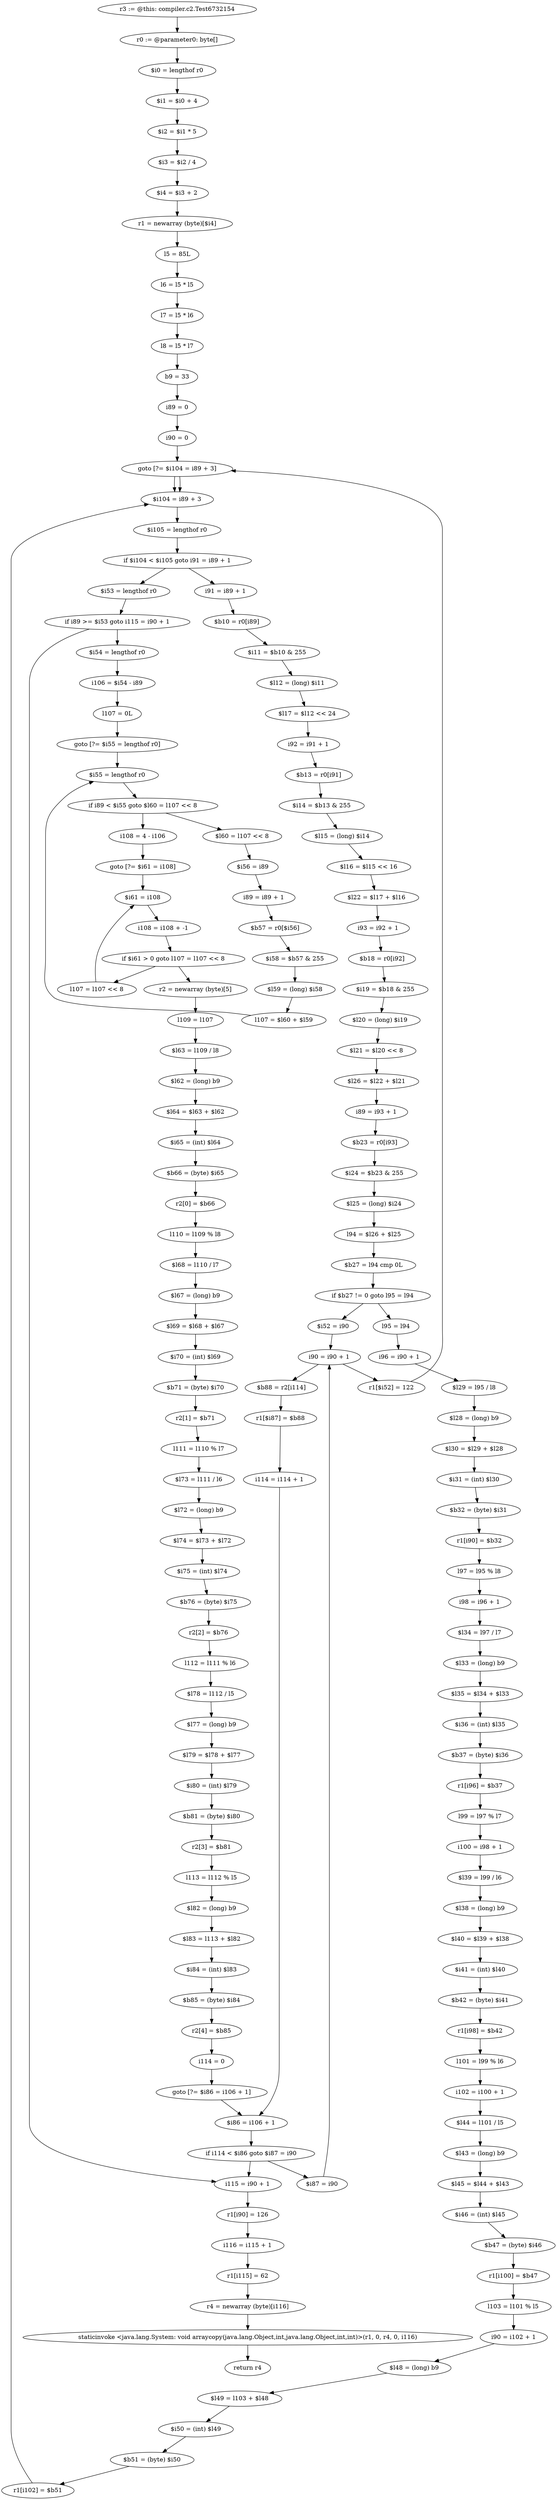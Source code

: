 digraph "unitGraph" {
    "r3 := @this: compiler.c2.Test6732154"
    "r0 := @parameter0: byte[]"
    "$i0 = lengthof r0"
    "$i1 = $i0 + 4"
    "$i2 = $i1 * 5"
    "$i3 = $i2 / 4"
    "$i4 = $i3 + 2"
    "r1 = newarray (byte)[$i4]"
    "l5 = 85L"
    "l6 = l5 * l5"
    "l7 = l5 * l6"
    "l8 = l5 * l7"
    "b9 = 33"
    "i89 = 0"
    "i90 = 0"
    "goto [?= $i104 = i89 + 3]"
    "i91 = i89 + 1"
    "$b10 = r0[i89]"
    "$i11 = $b10 & 255"
    "$l12 = (long) $i11"
    "$l17 = $l12 << 24"
    "i92 = i91 + 1"
    "$b13 = r0[i91]"
    "$i14 = $b13 & 255"
    "$l15 = (long) $i14"
    "$l16 = $l15 << 16"
    "$l22 = $l17 + $l16"
    "i93 = i92 + 1"
    "$b18 = r0[i92]"
    "$i19 = $b18 & 255"
    "$l20 = (long) $i19"
    "$l21 = $l20 << 8"
    "$l26 = $l22 + $l21"
    "i89 = i93 + 1"
    "$b23 = r0[i93]"
    "$i24 = $b23 & 255"
    "$l25 = (long) $i24"
    "l94 = $l26 + $l25"
    "$b27 = l94 cmp 0L"
    "if $b27 != 0 goto l95 = l94"
    "$i52 = i90"
    "i90 = i90 + 1"
    "r1[$i52] = 122"
    "l95 = l94"
    "i96 = i90 + 1"
    "$l29 = l95 / l8"
    "$l28 = (long) b9"
    "$l30 = $l29 + $l28"
    "$i31 = (int) $l30"
    "$b32 = (byte) $i31"
    "r1[i90] = $b32"
    "l97 = l95 % l8"
    "i98 = i96 + 1"
    "$l34 = l97 / l7"
    "$l33 = (long) b9"
    "$l35 = $l34 + $l33"
    "$i36 = (int) $l35"
    "$b37 = (byte) $i36"
    "r1[i96] = $b37"
    "l99 = l97 % l7"
    "i100 = i98 + 1"
    "$l39 = l99 / l6"
    "$l38 = (long) b9"
    "$l40 = $l39 + $l38"
    "$i41 = (int) $l40"
    "$b42 = (byte) $i41"
    "r1[i98] = $b42"
    "l101 = l99 % l6"
    "i102 = i100 + 1"
    "$l44 = l101 / l5"
    "$l43 = (long) b9"
    "$l45 = $l44 + $l43"
    "$i46 = (int) $l45"
    "$b47 = (byte) $i46"
    "r1[i100] = $b47"
    "l103 = l101 % l5"
    "i90 = i102 + 1"
    "$l48 = (long) b9"
    "$l49 = l103 + $l48"
    "$i50 = (int) $l49"
    "$b51 = (byte) $i50"
    "r1[i102] = $b51"
    "$i104 = i89 + 3"
    "$i105 = lengthof r0"
    "if $i104 < $i105 goto i91 = i89 + 1"
    "$i53 = lengthof r0"
    "if i89 >= $i53 goto i115 = i90 + 1"
    "$i54 = lengthof r0"
    "i106 = $i54 - i89"
    "l107 = 0L"
    "goto [?= $i55 = lengthof r0]"
    "$l60 = l107 << 8"
    "$i56 = i89"
    "i89 = i89 + 1"
    "$b57 = r0[$i56]"
    "$i58 = $b57 & 255"
    "$l59 = (long) $i58"
    "l107 = $l60 + $l59"
    "$i55 = lengthof r0"
    "if i89 < $i55 goto $l60 = l107 << 8"
    "i108 = 4 - i106"
    "goto [?= $i61 = i108]"
    "l107 = l107 << 8"
    "$i61 = i108"
    "i108 = i108 + -1"
    "if $i61 > 0 goto l107 = l107 << 8"
    "r2 = newarray (byte)[5]"
    "l109 = l107"
    "$l63 = l109 / l8"
    "$l62 = (long) b9"
    "$l64 = $l63 + $l62"
    "$i65 = (int) $l64"
    "$b66 = (byte) $i65"
    "r2[0] = $b66"
    "l110 = l109 % l8"
    "$l68 = l110 / l7"
    "$l67 = (long) b9"
    "$l69 = $l68 + $l67"
    "$i70 = (int) $l69"
    "$b71 = (byte) $i70"
    "r2[1] = $b71"
    "l111 = l110 % l7"
    "$l73 = l111 / l6"
    "$l72 = (long) b9"
    "$l74 = $l73 + $l72"
    "$i75 = (int) $l74"
    "$b76 = (byte) $i75"
    "r2[2] = $b76"
    "l112 = l111 % l6"
    "$l78 = l112 / l5"
    "$l77 = (long) b9"
    "$l79 = $l78 + $l77"
    "$i80 = (int) $l79"
    "$b81 = (byte) $i80"
    "r2[3] = $b81"
    "l113 = l112 % l5"
    "$l82 = (long) b9"
    "$l83 = l113 + $l82"
    "$i84 = (int) $l83"
    "$b85 = (byte) $i84"
    "r2[4] = $b85"
    "i114 = 0"
    "goto [?= $i86 = i106 + 1]"
    "$i87 = i90"
    "$b88 = r2[i114]"
    "r1[$i87] = $b88"
    "i114 = i114 + 1"
    "$i86 = i106 + 1"
    "if i114 < $i86 goto $i87 = i90"
    "i115 = i90 + 1"
    "r1[i90] = 126"
    "i116 = i115 + 1"
    "r1[i115] = 62"
    "r4 = newarray (byte)[i116]"
    "staticinvoke <java.lang.System: void arraycopy(java.lang.Object,int,java.lang.Object,int,int)>(r1, 0, r4, 0, i116)"
    "return r4"
    "r3 := @this: compiler.c2.Test6732154"->"r0 := @parameter0: byte[]";
    "r0 := @parameter0: byte[]"->"$i0 = lengthof r0";
    "$i0 = lengthof r0"->"$i1 = $i0 + 4";
    "$i1 = $i0 + 4"->"$i2 = $i1 * 5";
    "$i2 = $i1 * 5"->"$i3 = $i2 / 4";
    "$i3 = $i2 / 4"->"$i4 = $i3 + 2";
    "$i4 = $i3 + 2"->"r1 = newarray (byte)[$i4]";
    "r1 = newarray (byte)[$i4]"->"l5 = 85L";
    "l5 = 85L"->"l6 = l5 * l5";
    "l6 = l5 * l5"->"l7 = l5 * l6";
    "l7 = l5 * l6"->"l8 = l5 * l7";
    "l8 = l5 * l7"->"b9 = 33";
    "b9 = 33"->"i89 = 0";
    "i89 = 0"->"i90 = 0";
    "i90 = 0"->"goto [?= $i104 = i89 + 3]";
    "goto [?= $i104 = i89 + 3]"->"$i104 = i89 + 3";
    "i91 = i89 + 1"->"$b10 = r0[i89]";
    "$b10 = r0[i89]"->"$i11 = $b10 & 255";
    "$i11 = $b10 & 255"->"$l12 = (long) $i11";
    "$l12 = (long) $i11"->"$l17 = $l12 << 24";
    "$l17 = $l12 << 24"->"i92 = i91 + 1";
    "i92 = i91 + 1"->"$b13 = r0[i91]";
    "$b13 = r0[i91]"->"$i14 = $b13 & 255";
    "$i14 = $b13 & 255"->"$l15 = (long) $i14";
    "$l15 = (long) $i14"->"$l16 = $l15 << 16";
    "$l16 = $l15 << 16"->"$l22 = $l17 + $l16";
    "$l22 = $l17 + $l16"->"i93 = i92 + 1";
    "i93 = i92 + 1"->"$b18 = r0[i92]";
    "$b18 = r0[i92]"->"$i19 = $b18 & 255";
    "$i19 = $b18 & 255"->"$l20 = (long) $i19";
    "$l20 = (long) $i19"->"$l21 = $l20 << 8";
    "$l21 = $l20 << 8"->"$l26 = $l22 + $l21";
    "$l26 = $l22 + $l21"->"i89 = i93 + 1";
    "i89 = i93 + 1"->"$b23 = r0[i93]";
    "$b23 = r0[i93]"->"$i24 = $b23 & 255";
    "$i24 = $b23 & 255"->"$l25 = (long) $i24";
    "$l25 = (long) $i24"->"l94 = $l26 + $l25";
    "l94 = $l26 + $l25"->"$b27 = l94 cmp 0L";
    "$b27 = l94 cmp 0L"->"if $b27 != 0 goto l95 = l94";
    "if $b27 != 0 goto l95 = l94"->"$i52 = i90";
    "if $b27 != 0 goto l95 = l94"->"l95 = l94";
    "$i52 = i90"->"i90 = i90 + 1";
    "i90 = i90 + 1"->"r1[$i52] = 122";
    "r1[$i52] = 122"->"goto [?= $i104 = i89 + 3]";
    "goto [?= $i104 = i89 + 3]"->"$i104 = i89 + 3";
    "l95 = l94"->"i96 = i90 + 1";
    "i96 = i90 + 1"->"$l29 = l95 / l8";
    "$l29 = l95 / l8"->"$l28 = (long) b9";
    "$l28 = (long) b9"->"$l30 = $l29 + $l28";
    "$l30 = $l29 + $l28"->"$i31 = (int) $l30";
    "$i31 = (int) $l30"->"$b32 = (byte) $i31";
    "$b32 = (byte) $i31"->"r1[i90] = $b32";
    "r1[i90] = $b32"->"l97 = l95 % l8";
    "l97 = l95 % l8"->"i98 = i96 + 1";
    "i98 = i96 + 1"->"$l34 = l97 / l7";
    "$l34 = l97 / l7"->"$l33 = (long) b9";
    "$l33 = (long) b9"->"$l35 = $l34 + $l33";
    "$l35 = $l34 + $l33"->"$i36 = (int) $l35";
    "$i36 = (int) $l35"->"$b37 = (byte) $i36";
    "$b37 = (byte) $i36"->"r1[i96] = $b37";
    "r1[i96] = $b37"->"l99 = l97 % l7";
    "l99 = l97 % l7"->"i100 = i98 + 1";
    "i100 = i98 + 1"->"$l39 = l99 / l6";
    "$l39 = l99 / l6"->"$l38 = (long) b9";
    "$l38 = (long) b9"->"$l40 = $l39 + $l38";
    "$l40 = $l39 + $l38"->"$i41 = (int) $l40";
    "$i41 = (int) $l40"->"$b42 = (byte) $i41";
    "$b42 = (byte) $i41"->"r1[i98] = $b42";
    "r1[i98] = $b42"->"l101 = l99 % l6";
    "l101 = l99 % l6"->"i102 = i100 + 1";
    "i102 = i100 + 1"->"$l44 = l101 / l5";
    "$l44 = l101 / l5"->"$l43 = (long) b9";
    "$l43 = (long) b9"->"$l45 = $l44 + $l43";
    "$l45 = $l44 + $l43"->"$i46 = (int) $l45";
    "$i46 = (int) $l45"->"$b47 = (byte) $i46";
    "$b47 = (byte) $i46"->"r1[i100] = $b47";
    "r1[i100] = $b47"->"l103 = l101 % l5";
    "l103 = l101 % l5"->"i90 = i102 + 1";
    "i90 = i102 + 1"->"$l48 = (long) b9";
    "$l48 = (long) b9"->"$l49 = l103 + $l48";
    "$l49 = l103 + $l48"->"$i50 = (int) $l49";
    "$i50 = (int) $l49"->"$b51 = (byte) $i50";
    "$b51 = (byte) $i50"->"r1[i102] = $b51";
    "r1[i102] = $b51"->"$i104 = i89 + 3";
    "$i104 = i89 + 3"->"$i105 = lengthof r0";
    "$i105 = lengthof r0"->"if $i104 < $i105 goto i91 = i89 + 1";
    "if $i104 < $i105 goto i91 = i89 + 1"->"$i53 = lengthof r0";
    "if $i104 < $i105 goto i91 = i89 + 1"->"i91 = i89 + 1";
    "$i53 = lengthof r0"->"if i89 >= $i53 goto i115 = i90 + 1";
    "if i89 >= $i53 goto i115 = i90 + 1"->"$i54 = lengthof r0";
    "if i89 >= $i53 goto i115 = i90 + 1"->"i115 = i90 + 1";
    "$i54 = lengthof r0"->"i106 = $i54 - i89";
    "i106 = $i54 - i89"->"l107 = 0L";
    "l107 = 0L"->"goto [?= $i55 = lengthof r0]";
    "goto [?= $i55 = lengthof r0]"->"$i55 = lengthof r0";
    "$l60 = l107 << 8"->"$i56 = i89";
    "$i56 = i89"->"i89 = i89 + 1";
    "i89 = i89 + 1"->"$b57 = r0[$i56]";
    "$b57 = r0[$i56]"->"$i58 = $b57 & 255";
    "$i58 = $b57 & 255"->"$l59 = (long) $i58";
    "$l59 = (long) $i58"->"l107 = $l60 + $l59";
    "l107 = $l60 + $l59"->"$i55 = lengthof r0";
    "$i55 = lengthof r0"->"if i89 < $i55 goto $l60 = l107 << 8";
    "if i89 < $i55 goto $l60 = l107 << 8"->"i108 = 4 - i106";
    "if i89 < $i55 goto $l60 = l107 << 8"->"$l60 = l107 << 8";
    "i108 = 4 - i106"->"goto [?= $i61 = i108]";
    "goto [?= $i61 = i108]"->"$i61 = i108";
    "l107 = l107 << 8"->"$i61 = i108";
    "$i61 = i108"->"i108 = i108 + -1";
    "i108 = i108 + -1"->"if $i61 > 0 goto l107 = l107 << 8";
    "if $i61 > 0 goto l107 = l107 << 8"->"r2 = newarray (byte)[5]";
    "if $i61 > 0 goto l107 = l107 << 8"->"l107 = l107 << 8";
    "r2 = newarray (byte)[5]"->"l109 = l107";
    "l109 = l107"->"$l63 = l109 / l8";
    "$l63 = l109 / l8"->"$l62 = (long) b9";
    "$l62 = (long) b9"->"$l64 = $l63 + $l62";
    "$l64 = $l63 + $l62"->"$i65 = (int) $l64";
    "$i65 = (int) $l64"->"$b66 = (byte) $i65";
    "$b66 = (byte) $i65"->"r2[0] = $b66";
    "r2[0] = $b66"->"l110 = l109 % l8";
    "l110 = l109 % l8"->"$l68 = l110 / l7";
    "$l68 = l110 / l7"->"$l67 = (long) b9";
    "$l67 = (long) b9"->"$l69 = $l68 + $l67";
    "$l69 = $l68 + $l67"->"$i70 = (int) $l69";
    "$i70 = (int) $l69"->"$b71 = (byte) $i70";
    "$b71 = (byte) $i70"->"r2[1] = $b71";
    "r2[1] = $b71"->"l111 = l110 % l7";
    "l111 = l110 % l7"->"$l73 = l111 / l6";
    "$l73 = l111 / l6"->"$l72 = (long) b9";
    "$l72 = (long) b9"->"$l74 = $l73 + $l72";
    "$l74 = $l73 + $l72"->"$i75 = (int) $l74";
    "$i75 = (int) $l74"->"$b76 = (byte) $i75";
    "$b76 = (byte) $i75"->"r2[2] = $b76";
    "r2[2] = $b76"->"l112 = l111 % l6";
    "l112 = l111 % l6"->"$l78 = l112 / l5";
    "$l78 = l112 / l5"->"$l77 = (long) b9";
    "$l77 = (long) b9"->"$l79 = $l78 + $l77";
    "$l79 = $l78 + $l77"->"$i80 = (int) $l79";
    "$i80 = (int) $l79"->"$b81 = (byte) $i80";
    "$b81 = (byte) $i80"->"r2[3] = $b81";
    "r2[3] = $b81"->"l113 = l112 % l5";
    "l113 = l112 % l5"->"$l82 = (long) b9";
    "$l82 = (long) b9"->"$l83 = l113 + $l82";
    "$l83 = l113 + $l82"->"$i84 = (int) $l83";
    "$i84 = (int) $l83"->"$b85 = (byte) $i84";
    "$b85 = (byte) $i84"->"r2[4] = $b85";
    "r2[4] = $b85"->"i114 = 0";
    "i114 = 0"->"goto [?= $i86 = i106 + 1]";
    "goto [?= $i86 = i106 + 1]"->"$i86 = i106 + 1";
    "$i87 = i90"->"i90 = i90 + 1";
    "i90 = i90 + 1"->"$b88 = r2[i114]";
    "$b88 = r2[i114]"->"r1[$i87] = $b88";
    "r1[$i87] = $b88"->"i114 = i114 + 1";
    "i114 = i114 + 1"->"$i86 = i106 + 1";
    "$i86 = i106 + 1"->"if i114 < $i86 goto $i87 = i90";
    "if i114 < $i86 goto $i87 = i90"->"i115 = i90 + 1";
    "if i114 < $i86 goto $i87 = i90"->"$i87 = i90";
    "i115 = i90 + 1"->"r1[i90] = 126";
    "r1[i90] = 126"->"i116 = i115 + 1";
    "i116 = i115 + 1"->"r1[i115] = 62";
    "r1[i115] = 62"->"r4 = newarray (byte)[i116]";
    "r4 = newarray (byte)[i116]"->"staticinvoke <java.lang.System: void arraycopy(java.lang.Object,int,java.lang.Object,int,int)>(r1, 0, r4, 0, i116)";
    "staticinvoke <java.lang.System: void arraycopy(java.lang.Object,int,java.lang.Object,int,int)>(r1, 0, r4, 0, i116)"->"return r4";
}
